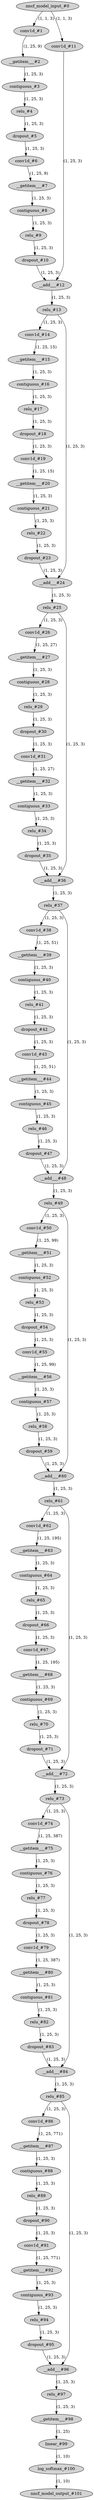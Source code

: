 strict digraph  {
"0 /nncf_model_input_0" [id=0, label="nncf_model_input_#0", style=filled, type=nncf_model_input];
"1 TCN/TemporalConvNet[tcn]/Sequential[network]/TemporalBlock[0]/Sequential[net]/NNCFConv1d[0]/conv1d_0" [id=1, label="conv1d_#1", style=filled, type=conv1d];
"2 TCN/TemporalConvNet[tcn]/Sequential[network]/TemporalBlock[0]/Sequential[net]/Chomp1d[1]/__getitem___0" [id=2, label="__getitem___#2", style=filled, type=__getitem__];
"3 TCN/TemporalConvNet[tcn]/Sequential[network]/TemporalBlock[0]/Sequential[net]/Chomp1d[1]/contiguous_0" [id=3, label="contiguous_#3", style=filled, type=contiguous];
"4 TCN/TemporalConvNet[tcn]/Sequential[network]/TemporalBlock[0]/Sequential[net]/ReLU[2]/relu_0" [id=4, label="relu_#4", style=filled, type=relu];
"5 TCN/TemporalConvNet[tcn]/Sequential[network]/TemporalBlock[0]/Sequential[net]/Dropout[3]/dropout_0" [id=5, label="dropout_#5", style=filled, type=dropout];
"6 TCN/TemporalConvNet[tcn]/Sequential[network]/TemporalBlock[0]/Sequential[net]/NNCFConv1d[4]/conv1d_0" [id=6, label="conv1d_#6", style=filled, type=conv1d];
"7 TCN/TemporalConvNet[tcn]/Sequential[network]/TemporalBlock[0]/Sequential[net]/Chomp1d[5]/__getitem___0" [id=7, label="__getitem___#7", style=filled, type=__getitem__];
"8 TCN/TemporalConvNet[tcn]/Sequential[network]/TemporalBlock[0]/Sequential[net]/Chomp1d[5]/contiguous_0" [id=8, label="contiguous_#8", style=filled, type=contiguous];
"9 TCN/TemporalConvNet[tcn]/Sequential[network]/TemporalBlock[0]/Sequential[net]/ReLU[6]/relu_0" [id=9, label="relu_#9", style=filled, type=relu];
"10 TCN/TemporalConvNet[tcn]/Sequential[network]/TemporalBlock[0]/Sequential[net]/Dropout[7]/dropout_0" [id=10, label="dropout_#10", style=filled, type=dropout];
"11 TCN/TemporalConvNet[tcn]/Sequential[network]/TemporalBlock[0]/NNCFConv1d[downsample]/conv1d_0" [id=11, label="conv1d_#11", style=filled, type=conv1d];
"12 TCN/TemporalConvNet[tcn]/Sequential[network]/TemporalBlock[0]/__add___0" [id=12, label="__add___#12", style=filled, type=__add__];
"13 TCN/TemporalConvNet[tcn]/Sequential[network]/TemporalBlock[0]/ReLU[relu]/relu_0" [id=13, label="relu_#13", style=filled, type=relu];
"14 TCN/TemporalConvNet[tcn]/Sequential[network]/TemporalBlock[1]/Sequential[net]/NNCFConv1d[0]/conv1d_0" [id=14, label="conv1d_#14", style=filled, type=conv1d];
"15 TCN/TemporalConvNet[tcn]/Sequential[network]/TemporalBlock[1]/Sequential[net]/Chomp1d[1]/__getitem___0" [id=15, label="__getitem___#15", style=filled, type=__getitem__];
"16 TCN/TemporalConvNet[tcn]/Sequential[network]/TemporalBlock[1]/Sequential[net]/Chomp1d[1]/contiguous_0" [id=16, label="contiguous_#16", style=filled, type=contiguous];
"17 TCN/TemporalConvNet[tcn]/Sequential[network]/TemporalBlock[1]/Sequential[net]/ReLU[2]/relu_0" [id=17, label="relu_#17", style=filled, type=relu];
"18 TCN/TemporalConvNet[tcn]/Sequential[network]/TemporalBlock[1]/Sequential[net]/Dropout[3]/dropout_0" [id=18, label="dropout_#18", style=filled, type=dropout];
"19 TCN/TemporalConvNet[tcn]/Sequential[network]/TemporalBlock[1]/Sequential[net]/NNCFConv1d[4]/conv1d_0" [id=19, label="conv1d_#19", style=filled, type=conv1d];
"20 TCN/TemporalConvNet[tcn]/Sequential[network]/TemporalBlock[1]/Sequential[net]/Chomp1d[5]/__getitem___0" [id=20, label="__getitem___#20", style=filled, type=__getitem__];
"21 TCN/TemporalConvNet[tcn]/Sequential[network]/TemporalBlock[1]/Sequential[net]/Chomp1d[5]/contiguous_0" [id=21, label="contiguous_#21", style=filled, type=contiguous];
"22 TCN/TemporalConvNet[tcn]/Sequential[network]/TemporalBlock[1]/Sequential[net]/ReLU[6]/relu_0" [id=22, label="relu_#22", style=filled, type=relu];
"23 TCN/TemporalConvNet[tcn]/Sequential[network]/TemporalBlock[1]/Sequential[net]/Dropout[7]/dropout_0" [id=23, label="dropout_#23", style=filled, type=dropout];
"24 TCN/TemporalConvNet[tcn]/Sequential[network]/TemporalBlock[1]/__add___0" [id=24, label="__add___#24", style=filled, type=__add__];
"25 TCN/TemporalConvNet[tcn]/Sequential[network]/TemporalBlock[1]/ReLU[relu]/relu_0" [id=25, label="relu_#25", style=filled, type=relu];
"26 TCN/TemporalConvNet[tcn]/Sequential[network]/TemporalBlock[2]/Sequential[net]/NNCFConv1d[0]/conv1d_0" [id=26, label="conv1d_#26", style=filled, type=conv1d];
"27 TCN/TemporalConvNet[tcn]/Sequential[network]/TemporalBlock[2]/Sequential[net]/Chomp1d[1]/__getitem___0" [id=27, label="__getitem___#27", style=filled, type=__getitem__];
"28 TCN/TemporalConvNet[tcn]/Sequential[network]/TemporalBlock[2]/Sequential[net]/Chomp1d[1]/contiguous_0" [id=28, label="contiguous_#28", style=filled, type=contiguous];
"29 TCN/TemporalConvNet[tcn]/Sequential[network]/TemporalBlock[2]/Sequential[net]/ReLU[2]/relu_0" [id=29, label="relu_#29", style=filled, type=relu];
"30 TCN/TemporalConvNet[tcn]/Sequential[network]/TemporalBlock[2]/Sequential[net]/Dropout[3]/dropout_0" [id=30, label="dropout_#30", style=filled, type=dropout];
"31 TCN/TemporalConvNet[tcn]/Sequential[network]/TemporalBlock[2]/Sequential[net]/NNCFConv1d[4]/conv1d_0" [id=31, label="conv1d_#31", style=filled, type=conv1d];
"32 TCN/TemporalConvNet[tcn]/Sequential[network]/TemporalBlock[2]/Sequential[net]/Chomp1d[5]/__getitem___0" [id=32, label="__getitem___#32", style=filled, type=__getitem__];
"33 TCN/TemporalConvNet[tcn]/Sequential[network]/TemporalBlock[2]/Sequential[net]/Chomp1d[5]/contiguous_0" [id=33, label="contiguous_#33", style=filled, type=contiguous];
"34 TCN/TemporalConvNet[tcn]/Sequential[network]/TemporalBlock[2]/Sequential[net]/ReLU[6]/relu_0" [id=34, label="relu_#34", style=filled, type=relu];
"35 TCN/TemporalConvNet[tcn]/Sequential[network]/TemporalBlock[2]/Sequential[net]/Dropout[7]/dropout_0" [id=35, label="dropout_#35", style=filled, type=dropout];
"36 TCN/TemporalConvNet[tcn]/Sequential[network]/TemporalBlock[2]/__add___0" [id=36, label="__add___#36", style=filled, type=__add__];
"37 TCN/TemporalConvNet[tcn]/Sequential[network]/TemporalBlock[2]/ReLU[relu]/relu_0" [id=37, label="relu_#37", style=filled, type=relu];
"38 TCN/TemporalConvNet[tcn]/Sequential[network]/TemporalBlock[3]/Sequential[net]/NNCFConv1d[0]/conv1d_0" [id=38, label="conv1d_#38", style=filled, type=conv1d];
"39 TCN/TemporalConvNet[tcn]/Sequential[network]/TemporalBlock[3]/Sequential[net]/Chomp1d[1]/__getitem___0" [id=39, label="__getitem___#39", style=filled, type=__getitem__];
"40 TCN/TemporalConvNet[tcn]/Sequential[network]/TemporalBlock[3]/Sequential[net]/Chomp1d[1]/contiguous_0" [id=40, label="contiguous_#40", style=filled, type=contiguous];
"41 TCN/TemporalConvNet[tcn]/Sequential[network]/TemporalBlock[3]/Sequential[net]/ReLU[2]/relu_0" [id=41, label="relu_#41", style=filled, type=relu];
"42 TCN/TemporalConvNet[tcn]/Sequential[network]/TemporalBlock[3]/Sequential[net]/Dropout[3]/dropout_0" [id=42, label="dropout_#42", style=filled, type=dropout];
"43 TCN/TemporalConvNet[tcn]/Sequential[network]/TemporalBlock[3]/Sequential[net]/NNCFConv1d[4]/conv1d_0" [id=43, label="conv1d_#43", style=filled, type=conv1d];
"44 TCN/TemporalConvNet[tcn]/Sequential[network]/TemporalBlock[3]/Sequential[net]/Chomp1d[5]/__getitem___0" [id=44, label="__getitem___#44", style=filled, type=__getitem__];
"45 TCN/TemporalConvNet[tcn]/Sequential[network]/TemporalBlock[3]/Sequential[net]/Chomp1d[5]/contiguous_0" [id=45, label="contiguous_#45", style=filled, type=contiguous];
"46 TCN/TemporalConvNet[tcn]/Sequential[network]/TemporalBlock[3]/Sequential[net]/ReLU[6]/relu_0" [id=46, label="relu_#46", style=filled, type=relu];
"47 TCN/TemporalConvNet[tcn]/Sequential[network]/TemporalBlock[3]/Sequential[net]/Dropout[7]/dropout_0" [id=47, label="dropout_#47", style=filled, type=dropout];
"48 TCN/TemporalConvNet[tcn]/Sequential[network]/TemporalBlock[3]/__add___0" [id=48, label="__add___#48", style=filled, type=__add__];
"49 TCN/TemporalConvNet[tcn]/Sequential[network]/TemporalBlock[3]/ReLU[relu]/relu_0" [id=49, label="relu_#49", style=filled, type=relu];
"50 TCN/TemporalConvNet[tcn]/Sequential[network]/TemporalBlock[4]/Sequential[net]/NNCFConv1d[0]/conv1d_0" [id=50, label="conv1d_#50", style=filled, type=conv1d];
"51 TCN/TemporalConvNet[tcn]/Sequential[network]/TemporalBlock[4]/Sequential[net]/Chomp1d[1]/__getitem___0" [id=51, label="__getitem___#51", style=filled, type=__getitem__];
"52 TCN/TemporalConvNet[tcn]/Sequential[network]/TemporalBlock[4]/Sequential[net]/Chomp1d[1]/contiguous_0" [id=52, label="contiguous_#52", style=filled, type=contiguous];
"53 TCN/TemporalConvNet[tcn]/Sequential[network]/TemporalBlock[4]/Sequential[net]/ReLU[2]/relu_0" [id=53, label="relu_#53", style=filled, type=relu];
"54 TCN/TemporalConvNet[tcn]/Sequential[network]/TemporalBlock[4]/Sequential[net]/Dropout[3]/dropout_0" [id=54, label="dropout_#54", style=filled, type=dropout];
"55 TCN/TemporalConvNet[tcn]/Sequential[network]/TemporalBlock[4]/Sequential[net]/NNCFConv1d[4]/conv1d_0" [id=55, label="conv1d_#55", style=filled, type=conv1d];
"56 TCN/TemporalConvNet[tcn]/Sequential[network]/TemporalBlock[4]/Sequential[net]/Chomp1d[5]/__getitem___0" [id=56, label="__getitem___#56", style=filled, type=__getitem__];
"57 TCN/TemporalConvNet[tcn]/Sequential[network]/TemporalBlock[4]/Sequential[net]/Chomp1d[5]/contiguous_0" [id=57, label="contiguous_#57", style=filled, type=contiguous];
"58 TCN/TemporalConvNet[tcn]/Sequential[network]/TemporalBlock[4]/Sequential[net]/ReLU[6]/relu_0" [id=58, label="relu_#58", style=filled, type=relu];
"59 TCN/TemporalConvNet[tcn]/Sequential[network]/TemporalBlock[4]/Sequential[net]/Dropout[7]/dropout_0" [id=59, label="dropout_#59", style=filled, type=dropout];
"60 TCN/TemporalConvNet[tcn]/Sequential[network]/TemporalBlock[4]/__add___0" [id=60, label="__add___#60", style=filled, type=__add__];
"61 TCN/TemporalConvNet[tcn]/Sequential[network]/TemporalBlock[4]/ReLU[relu]/relu_0" [id=61, label="relu_#61", style=filled, type=relu];
"62 TCN/TemporalConvNet[tcn]/Sequential[network]/TemporalBlock[5]/Sequential[net]/NNCFConv1d[0]/conv1d_0" [id=62, label="conv1d_#62", style=filled, type=conv1d];
"63 TCN/TemporalConvNet[tcn]/Sequential[network]/TemporalBlock[5]/Sequential[net]/Chomp1d[1]/__getitem___0" [id=63, label="__getitem___#63", style=filled, type=__getitem__];
"64 TCN/TemporalConvNet[tcn]/Sequential[network]/TemporalBlock[5]/Sequential[net]/Chomp1d[1]/contiguous_0" [id=64, label="contiguous_#64", style=filled, type=contiguous];
"65 TCN/TemporalConvNet[tcn]/Sequential[network]/TemporalBlock[5]/Sequential[net]/ReLU[2]/relu_0" [id=65, label="relu_#65", style=filled, type=relu];
"66 TCN/TemporalConvNet[tcn]/Sequential[network]/TemporalBlock[5]/Sequential[net]/Dropout[3]/dropout_0" [id=66, label="dropout_#66", style=filled, type=dropout];
"67 TCN/TemporalConvNet[tcn]/Sequential[network]/TemporalBlock[5]/Sequential[net]/NNCFConv1d[4]/conv1d_0" [id=67, label="conv1d_#67", style=filled, type=conv1d];
"68 TCN/TemporalConvNet[tcn]/Sequential[network]/TemporalBlock[5]/Sequential[net]/Chomp1d[5]/__getitem___0" [id=68, label="__getitem___#68", style=filled, type=__getitem__];
"69 TCN/TemporalConvNet[tcn]/Sequential[network]/TemporalBlock[5]/Sequential[net]/Chomp1d[5]/contiguous_0" [id=69, label="contiguous_#69", style=filled, type=contiguous];
"70 TCN/TemporalConvNet[tcn]/Sequential[network]/TemporalBlock[5]/Sequential[net]/ReLU[6]/relu_0" [id=70, label="relu_#70", style=filled, type=relu];
"71 TCN/TemporalConvNet[tcn]/Sequential[network]/TemporalBlock[5]/Sequential[net]/Dropout[7]/dropout_0" [id=71, label="dropout_#71", style=filled, type=dropout];
"72 TCN/TemporalConvNet[tcn]/Sequential[network]/TemporalBlock[5]/__add___0" [id=72, label="__add___#72", style=filled, type=__add__];
"73 TCN/TemporalConvNet[tcn]/Sequential[network]/TemporalBlock[5]/ReLU[relu]/relu_0" [id=73, label="relu_#73", style=filled, type=relu];
"74 TCN/TemporalConvNet[tcn]/Sequential[network]/TemporalBlock[6]/Sequential[net]/NNCFConv1d[0]/conv1d_0" [id=74, label="conv1d_#74", style=filled, type=conv1d];
"75 TCN/TemporalConvNet[tcn]/Sequential[network]/TemporalBlock[6]/Sequential[net]/Chomp1d[1]/__getitem___0" [id=75, label="__getitem___#75", style=filled, type=__getitem__];
"76 TCN/TemporalConvNet[tcn]/Sequential[network]/TemporalBlock[6]/Sequential[net]/Chomp1d[1]/contiguous_0" [id=76, label="contiguous_#76", style=filled, type=contiguous];
"77 TCN/TemporalConvNet[tcn]/Sequential[network]/TemporalBlock[6]/Sequential[net]/ReLU[2]/relu_0" [id=77, label="relu_#77", style=filled, type=relu];
"78 TCN/TemporalConvNet[tcn]/Sequential[network]/TemporalBlock[6]/Sequential[net]/Dropout[3]/dropout_0" [id=78, label="dropout_#78", style=filled, type=dropout];
"79 TCN/TemporalConvNet[tcn]/Sequential[network]/TemporalBlock[6]/Sequential[net]/NNCFConv1d[4]/conv1d_0" [id=79, label="conv1d_#79", style=filled, type=conv1d];
"80 TCN/TemporalConvNet[tcn]/Sequential[network]/TemporalBlock[6]/Sequential[net]/Chomp1d[5]/__getitem___0" [id=80, label="__getitem___#80", style=filled, type=__getitem__];
"81 TCN/TemporalConvNet[tcn]/Sequential[network]/TemporalBlock[6]/Sequential[net]/Chomp1d[5]/contiguous_0" [id=81, label="contiguous_#81", style=filled, type=contiguous];
"82 TCN/TemporalConvNet[tcn]/Sequential[network]/TemporalBlock[6]/Sequential[net]/ReLU[6]/relu_0" [id=82, label="relu_#82", style=filled, type=relu];
"83 TCN/TemporalConvNet[tcn]/Sequential[network]/TemporalBlock[6]/Sequential[net]/Dropout[7]/dropout_0" [id=83, label="dropout_#83", style=filled, type=dropout];
"84 TCN/TemporalConvNet[tcn]/Sequential[network]/TemporalBlock[6]/__add___0" [id=84, label="__add___#84", style=filled, type=__add__];
"85 TCN/TemporalConvNet[tcn]/Sequential[network]/TemporalBlock[6]/ReLU[relu]/relu_0" [id=85, label="relu_#85", style=filled, type=relu];
"86 TCN/TemporalConvNet[tcn]/Sequential[network]/TemporalBlock[7]/Sequential[net]/NNCFConv1d[0]/conv1d_0" [id=86, label="conv1d_#86", style=filled, type=conv1d];
"87 TCN/TemporalConvNet[tcn]/Sequential[network]/TemporalBlock[7]/Sequential[net]/Chomp1d[1]/__getitem___0" [id=87, label="__getitem___#87", style=filled, type=__getitem__];
"88 TCN/TemporalConvNet[tcn]/Sequential[network]/TemporalBlock[7]/Sequential[net]/Chomp1d[1]/contiguous_0" [id=88, label="contiguous_#88", style=filled, type=contiguous];
"89 TCN/TemporalConvNet[tcn]/Sequential[network]/TemporalBlock[7]/Sequential[net]/ReLU[2]/relu_0" [id=89, label="relu_#89", style=filled, type=relu];
"90 TCN/TemporalConvNet[tcn]/Sequential[network]/TemporalBlock[7]/Sequential[net]/Dropout[3]/dropout_0" [id=90, label="dropout_#90", style=filled, type=dropout];
"91 TCN/TemporalConvNet[tcn]/Sequential[network]/TemporalBlock[7]/Sequential[net]/NNCFConv1d[4]/conv1d_0" [id=91, label="conv1d_#91", style=filled, type=conv1d];
"92 TCN/TemporalConvNet[tcn]/Sequential[network]/TemporalBlock[7]/Sequential[net]/Chomp1d[5]/__getitem___0" [id=92, label="__getitem___#92", style=filled, type=__getitem__];
"93 TCN/TemporalConvNet[tcn]/Sequential[network]/TemporalBlock[7]/Sequential[net]/Chomp1d[5]/contiguous_0" [id=93, label="contiguous_#93", style=filled, type=contiguous];
"94 TCN/TemporalConvNet[tcn]/Sequential[network]/TemporalBlock[7]/Sequential[net]/ReLU[6]/relu_0" [id=94, label="relu_#94", style=filled, type=relu];
"95 TCN/TemporalConvNet[tcn]/Sequential[network]/TemporalBlock[7]/Sequential[net]/Dropout[7]/dropout_0" [id=95, label="dropout_#95", style=filled, type=dropout];
"96 TCN/TemporalConvNet[tcn]/Sequential[network]/TemporalBlock[7]/__add___0" [id=96, label="__add___#96", style=filled, type=__add__];
"97 TCN/TemporalConvNet[tcn]/Sequential[network]/TemporalBlock[7]/ReLU[relu]/relu_0" [id=97, label="relu_#97", style=filled, type=relu];
"98 TCN/__getitem___0" [id=98, label="__getitem___#98", style=filled, type=__getitem__];
"99 TCN/NNCFLinear[linear]/linear_0" [id=99, label="linear_#99", style=filled, type=linear];
"100 TCN/log_softmax_0" [id=100, label="log_softmax_#100", style=filled, type=log_softmax];
"101 /nncf_model_output_0" [id=101, label="nncf_model_output_#101", style=filled, type=nncf_model_output];
"0 /nncf_model_input_0" -> "1 TCN/TemporalConvNet[tcn]/Sequential[network]/TemporalBlock[0]/Sequential[net]/NNCFConv1d[0]/conv1d_0"  [label="(1, 1, 3)", style=solid];
"0 /nncf_model_input_0" -> "11 TCN/TemporalConvNet[tcn]/Sequential[network]/TemporalBlock[0]/NNCFConv1d[downsample]/conv1d_0"  [label="(1, 1, 3)", style=solid];
"1 TCN/TemporalConvNet[tcn]/Sequential[network]/TemporalBlock[0]/Sequential[net]/NNCFConv1d[0]/conv1d_0" -> "2 TCN/TemporalConvNet[tcn]/Sequential[network]/TemporalBlock[0]/Sequential[net]/Chomp1d[1]/__getitem___0"  [label="(1, 25, 9)", style=solid];
"2 TCN/TemporalConvNet[tcn]/Sequential[network]/TemporalBlock[0]/Sequential[net]/Chomp1d[1]/__getitem___0" -> "3 TCN/TemporalConvNet[tcn]/Sequential[network]/TemporalBlock[0]/Sequential[net]/Chomp1d[1]/contiguous_0"  [label="(1, 25, 3)", style=solid];
"3 TCN/TemporalConvNet[tcn]/Sequential[network]/TemporalBlock[0]/Sequential[net]/Chomp1d[1]/contiguous_0" -> "4 TCN/TemporalConvNet[tcn]/Sequential[network]/TemporalBlock[0]/Sequential[net]/ReLU[2]/relu_0"  [label="(1, 25, 3)", style=solid];
"4 TCN/TemporalConvNet[tcn]/Sequential[network]/TemporalBlock[0]/Sequential[net]/ReLU[2]/relu_0" -> "5 TCN/TemporalConvNet[tcn]/Sequential[network]/TemporalBlock[0]/Sequential[net]/Dropout[3]/dropout_0"  [label="(1, 25, 3)", style=solid];
"5 TCN/TemporalConvNet[tcn]/Sequential[network]/TemporalBlock[0]/Sequential[net]/Dropout[3]/dropout_0" -> "6 TCN/TemporalConvNet[tcn]/Sequential[network]/TemporalBlock[0]/Sequential[net]/NNCFConv1d[4]/conv1d_0"  [label="(1, 25, 3)", style=solid];
"6 TCN/TemporalConvNet[tcn]/Sequential[network]/TemporalBlock[0]/Sequential[net]/NNCFConv1d[4]/conv1d_0" -> "7 TCN/TemporalConvNet[tcn]/Sequential[network]/TemporalBlock[0]/Sequential[net]/Chomp1d[5]/__getitem___0"  [label="(1, 25, 9)", style=solid];
"7 TCN/TemporalConvNet[tcn]/Sequential[network]/TemporalBlock[0]/Sequential[net]/Chomp1d[5]/__getitem___0" -> "8 TCN/TemporalConvNet[tcn]/Sequential[network]/TemporalBlock[0]/Sequential[net]/Chomp1d[5]/contiguous_0"  [label="(1, 25, 3)", style=solid];
"8 TCN/TemporalConvNet[tcn]/Sequential[network]/TemporalBlock[0]/Sequential[net]/Chomp1d[5]/contiguous_0" -> "9 TCN/TemporalConvNet[tcn]/Sequential[network]/TemporalBlock[0]/Sequential[net]/ReLU[6]/relu_0"  [label="(1, 25, 3)", style=solid];
"9 TCN/TemporalConvNet[tcn]/Sequential[network]/TemporalBlock[0]/Sequential[net]/ReLU[6]/relu_0" -> "10 TCN/TemporalConvNet[tcn]/Sequential[network]/TemporalBlock[0]/Sequential[net]/Dropout[7]/dropout_0"  [label="(1, 25, 3)", style=solid];
"10 TCN/TemporalConvNet[tcn]/Sequential[network]/TemporalBlock[0]/Sequential[net]/Dropout[7]/dropout_0" -> "12 TCN/TemporalConvNet[tcn]/Sequential[network]/TemporalBlock[0]/__add___0"  [label="(1, 25, 3)", style=solid];
"11 TCN/TemporalConvNet[tcn]/Sequential[network]/TemporalBlock[0]/NNCFConv1d[downsample]/conv1d_0" -> "12 TCN/TemporalConvNet[tcn]/Sequential[network]/TemporalBlock[0]/__add___0"  [label="(1, 25, 3)", style=solid];
"12 TCN/TemporalConvNet[tcn]/Sequential[network]/TemporalBlock[0]/__add___0" -> "13 TCN/TemporalConvNet[tcn]/Sequential[network]/TemporalBlock[0]/ReLU[relu]/relu_0"  [label="(1, 25, 3)", style=solid];
"13 TCN/TemporalConvNet[tcn]/Sequential[network]/TemporalBlock[0]/ReLU[relu]/relu_0" -> "14 TCN/TemporalConvNet[tcn]/Sequential[network]/TemporalBlock[1]/Sequential[net]/NNCFConv1d[0]/conv1d_0"  [label="(1, 25, 3)", style=solid];
"13 TCN/TemporalConvNet[tcn]/Sequential[network]/TemporalBlock[0]/ReLU[relu]/relu_0" -> "24 TCN/TemporalConvNet[tcn]/Sequential[network]/TemporalBlock[1]/__add___0"  [label="(1, 25, 3)", style=solid];
"14 TCN/TemporalConvNet[tcn]/Sequential[network]/TemporalBlock[1]/Sequential[net]/NNCFConv1d[0]/conv1d_0" -> "15 TCN/TemporalConvNet[tcn]/Sequential[network]/TemporalBlock[1]/Sequential[net]/Chomp1d[1]/__getitem___0"  [label="(1, 25, 15)", style=solid];
"15 TCN/TemporalConvNet[tcn]/Sequential[network]/TemporalBlock[1]/Sequential[net]/Chomp1d[1]/__getitem___0" -> "16 TCN/TemporalConvNet[tcn]/Sequential[network]/TemporalBlock[1]/Sequential[net]/Chomp1d[1]/contiguous_0"  [label="(1, 25, 3)", style=solid];
"16 TCN/TemporalConvNet[tcn]/Sequential[network]/TemporalBlock[1]/Sequential[net]/Chomp1d[1]/contiguous_0" -> "17 TCN/TemporalConvNet[tcn]/Sequential[network]/TemporalBlock[1]/Sequential[net]/ReLU[2]/relu_0"  [label="(1, 25, 3)", style=solid];
"17 TCN/TemporalConvNet[tcn]/Sequential[network]/TemporalBlock[1]/Sequential[net]/ReLU[2]/relu_0" -> "18 TCN/TemporalConvNet[tcn]/Sequential[network]/TemporalBlock[1]/Sequential[net]/Dropout[3]/dropout_0"  [label="(1, 25, 3)", style=solid];
"18 TCN/TemporalConvNet[tcn]/Sequential[network]/TemporalBlock[1]/Sequential[net]/Dropout[3]/dropout_0" -> "19 TCN/TemporalConvNet[tcn]/Sequential[network]/TemporalBlock[1]/Sequential[net]/NNCFConv1d[4]/conv1d_0"  [label="(1, 25, 3)", style=solid];
"19 TCN/TemporalConvNet[tcn]/Sequential[network]/TemporalBlock[1]/Sequential[net]/NNCFConv1d[4]/conv1d_0" -> "20 TCN/TemporalConvNet[tcn]/Sequential[network]/TemporalBlock[1]/Sequential[net]/Chomp1d[5]/__getitem___0"  [label="(1, 25, 15)", style=solid];
"20 TCN/TemporalConvNet[tcn]/Sequential[network]/TemporalBlock[1]/Sequential[net]/Chomp1d[5]/__getitem___0" -> "21 TCN/TemporalConvNet[tcn]/Sequential[network]/TemporalBlock[1]/Sequential[net]/Chomp1d[5]/contiguous_0"  [label="(1, 25, 3)", style=solid];
"21 TCN/TemporalConvNet[tcn]/Sequential[network]/TemporalBlock[1]/Sequential[net]/Chomp1d[5]/contiguous_0" -> "22 TCN/TemporalConvNet[tcn]/Sequential[network]/TemporalBlock[1]/Sequential[net]/ReLU[6]/relu_0"  [label="(1, 25, 3)", style=solid];
"22 TCN/TemporalConvNet[tcn]/Sequential[network]/TemporalBlock[1]/Sequential[net]/ReLU[6]/relu_0" -> "23 TCN/TemporalConvNet[tcn]/Sequential[network]/TemporalBlock[1]/Sequential[net]/Dropout[7]/dropout_0"  [label="(1, 25, 3)", style=solid];
"23 TCN/TemporalConvNet[tcn]/Sequential[network]/TemporalBlock[1]/Sequential[net]/Dropout[7]/dropout_0" -> "24 TCN/TemporalConvNet[tcn]/Sequential[network]/TemporalBlock[1]/__add___0"  [label="(1, 25, 3)", style=solid];
"24 TCN/TemporalConvNet[tcn]/Sequential[network]/TemporalBlock[1]/__add___0" -> "25 TCN/TemporalConvNet[tcn]/Sequential[network]/TemporalBlock[1]/ReLU[relu]/relu_0"  [label="(1, 25, 3)", style=solid];
"25 TCN/TemporalConvNet[tcn]/Sequential[network]/TemporalBlock[1]/ReLU[relu]/relu_0" -> "26 TCN/TemporalConvNet[tcn]/Sequential[network]/TemporalBlock[2]/Sequential[net]/NNCFConv1d[0]/conv1d_0"  [label="(1, 25, 3)", style=solid];
"25 TCN/TemporalConvNet[tcn]/Sequential[network]/TemporalBlock[1]/ReLU[relu]/relu_0" -> "36 TCN/TemporalConvNet[tcn]/Sequential[network]/TemporalBlock[2]/__add___0"  [label="(1, 25, 3)", style=solid];
"26 TCN/TemporalConvNet[tcn]/Sequential[network]/TemporalBlock[2]/Sequential[net]/NNCFConv1d[0]/conv1d_0" -> "27 TCN/TemporalConvNet[tcn]/Sequential[network]/TemporalBlock[2]/Sequential[net]/Chomp1d[1]/__getitem___0"  [label="(1, 25, 27)", style=solid];
"27 TCN/TemporalConvNet[tcn]/Sequential[network]/TemporalBlock[2]/Sequential[net]/Chomp1d[1]/__getitem___0" -> "28 TCN/TemporalConvNet[tcn]/Sequential[network]/TemporalBlock[2]/Sequential[net]/Chomp1d[1]/contiguous_0"  [label="(1, 25, 3)", style=solid];
"28 TCN/TemporalConvNet[tcn]/Sequential[network]/TemporalBlock[2]/Sequential[net]/Chomp1d[1]/contiguous_0" -> "29 TCN/TemporalConvNet[tcn]/Sequential[network]/TemporalBlock[2]/Sequential[net]/ReLU[2]/relu_0"  [label="(1, 25, 3)", style=solid];
"29 TCN/TemporalConvNet[tcn]/Sequential[network]/TemporalBlock[2]/Sequential[net]/ReLU[2]/relu_0" -> "30 TCN/TemporalConvNet[tcn]/Sequential[network]/TemporalBlock[2]/Sequential[net]/Dropout[3]/dropout_0"  [label="(1, 25, 3)", style=solid];
"30 TCN/TemporalConvNet[tcn]/Sequential[network]/TemporalBlock[2]/Sequential[net]/Dropout[3]/dropout_0" -> "31 TCN/TemporalConvNet[tcn]/Sequential[network]/TemporalBlock[2]/Sequential[net]/NNCFConv1d[4]/conv1d_0"  [label="(1, 25, 3)", style=solid];
"31 TCN/TemporalConvNet[tcn]/Sequential[network]/TemporalBlock[2]/Sequential[net]/NNCFConv1d[4]/conv1d_0" -> "32 TCN/TemporalConvNet[tcn]/Sequential[network]/TemporalBlock[2]/Sequential[net]/Chomp1d[5]/__getitem___0"  [label="(1, 25, 27)", style=solid];
"32 TCN/TemporalConvNet[tcn]/Sequential[network]/TemporalBlock[2]/Sequential[net]/Chomp1d[5]/__getitem___0" -> "33 TCN/TemporalConvNet[tcn]/Sequential[network]/TemporalBlock[2]/Sequential[net]/Chomp1d[5]/contiguous_0"  [label="(1, 25, 3)", style=solid];
"33 TCN/TemporalConvNet[tcn]/Sequential[network]/TemporalBlock[2]/Sequential[net]/Chomp1d[5]/contiguous_0" -> "34 TCN/TemporalConvNet[tcn]/Sequential[network]/TemporalBlock[2]/Sequential[net]/ReLU[6]/relu_0"  [label="(1, 25, 3)", style=solid];
"34 TCN/TemporalConvNet[tcn]/Sequential[network]/TemporalBlock[2]/Sequential[net]/ReLU[6]/relu_0" -> "35 TCN/TemporalConvNet[tcn]/Sequential[network]/TemporalBlock[2]/Sequential[net]/Dropout[7]/dropout_0"  [label="(1, 25, 3)", style=solid];
"35 TCN/TemporalConvNet[tcn]/Sequential[network]/TemporalBlock[2]/Sequential[net]/Dropout[7]/dropout_0" -> "36 TCN/TemporalConvNet[tcn]/Sequential[network]/TemporalBlock[2]/__add___0"  [label="(1, 25, 3)", style=solid];
"36 TCN/TemporalConvNet[tcn]/Sequential[network]/TemporalBlock[2]/__add___0" -> "37 TCN/TemporalConvNet[tcn]/Sequential[network]/TemporalBlock[2]/ReLU[relu]/relu_0"  [label="(1, 25, 3)", style=solid];
"37 TCN/TemporalConvNet[tcn]/Sequential[network]/TemporalBlock[2]/ReLU[relu]/relu_0" -> "38 TCN/TemporalConvNet[tcn]/Sequential[network]/TemporalBlock[3]/Sequential[net]/NNCFConv1d[0]/conv1d_0"  [label="(1, 25, 3)", style=solid];
"37 TCN/TemporalConvNet[tcn]/Sequential[network]/TemporalBlock[2]/ReLU[relu]/relu_0" -> "48 TCN/TemporalConvNet[tcn]/Sequential[network]/TemporalBlock[3]/__add___0"  [label="(1, 25, 3)", style=solid];
"38 TCN/TemporalConvNet[tcn]/Sequential[network]/TemporalBlock[3]/Sequential[net]/NNCFConv1d[0]/conv1d_0" -> "39 TCN/TemporalConvNet[tcn]/Sequential[network]/TemporalBlock[3]/Sequential[net]/Chomp1d[1]/__getitem___0"  [label="(1, 25, 51)", style=solid];
"39 TCN/TemporalConvNet[tcn]/Sequential[network]/TemporalBlock[3]/Sequential[net]/Chomp1d[1]/__getitem___0" -> "40 TCN/TemporalConvNet[tcn]/Sequential[network]/TemporalBlock[3]/Sequential[net]/Chomp1d[1]/contiguous_0"  [label="(1, 25, 3)", style=solid];
"40 TCN/TemporalConvNet[tcn]/Sequential[network]/TemporalBlock[3]/Sequential[net]/Chomp1d[1]/contiguous_0" -> "41 TCN/TemporalConvNet[tcn]/Sequential[network]/TemporalBlock[3]/Sequential[net]/ReLU[2]/relu_0"  [label="(1, 25, 3)", style=solid];
"41 TCN/TemporalConvNet[tcn]/Sequential[network]/TemporalBlock[3]/Sequential[net]/ReLU[2]/relu_0" -> "42 TCN/TemporalConvNet[tcn]/Sequential[network]/TemporalBlock[3]/Sequential[net]/Dropout[3]/dropout_0"  [label="(1, 25, 3)", style=solid];
"42 TCN/TemporalConvNet[tcn]/Sequential[network]/TemporalBlock[3]/Sequential[net]/Dropout[3]/dropout_0" -> "43 TCN/TemporalConvNet[tcn]/Sequential[network]/TemporalBlock[3]/Sequential[net]/NNCFConv1d[4]/conv1d_0"  [label="(1, 25, 3)", style=solid];
"43 TCN/TemporalConvNet[tcn]/Sequential[network]/TemporalBlock[3]/Sequential[net]/NNCFConv1d[4]/conv1d_0" -> "44 TCN/TemporalConvNet[tcn]/Sequential[network]/TemporalBlock[3]/Sequential[net]/Chomp1d[5]/__getitem___0"  [label="(1, 25, 51)", style=solid];
"44 TCN/TemporalConvNet[tcn]/Sequential[network]/TemporalBlock[3]/Sequential[net]/Chomp1d[5]/__getitem___0" -> "45 TCN/TemporalConvNet[tcn]/Sequential[network]/TemporalBlock[3]/Sequential[net]/Chomp1d[5]/contiguous_0"  [label="(1, 25, 3)", style=solid];
"45 TCN/TemporalConvNet[tcn]/Sequential[network]/TemporalBlock[3]/Sequential[net]/Chomp1d[5]/contiguous_0" -> "46 TCN/TemporalConvNet[tcn]/Sequential[network]/TemporalBlock[3]/Sequential[net]/ReLU[6]/relu_0"  [label="(1, 25, 3)", style=solid];
"46 TCN/TemporalConvNet[tcn]/Sequential[network]/TemporalBlock[3]/Sequential[net]/ReLU[6]/relu_0" -> "47 TCN/TemporalConvNet[tcn]/Sequential[network]/TemporalBlock[3]/Sequential[net]/Dropout[7]/dropout_0"  [label="(1, 25, 3)", style=solid];
"47 TCN/TemporalConvNet[tcn]/Sequential[network]/TemporalBlock[3]/Sequential[net]/Dropout[7]/dropout_0" -> "48 TCN/TemporalConvNet[tcn]/Sequential[network]/TemporalBlock[3]/__add___0"  [label="(1, 25, 3)", style=solid];
"48 TCN/TemporalConvNet[tcn]/Sequential[network]/TemporalBlock[3]/__add___0" -> "49 TCN/TemporalConvNet[tcn]/Sequential[network]/TemporalBlock[3]/ReLU[relu]/relu_0"  [label="(1, 25, 3)", style=solid];
"49 TCN/TemporalConvNet[tcn]/Sequential[network]/TemporalBlock[3]/ReLU[relu]/relu_0" -> "50 TCN/TemporalConvNet[tcn]/Sequential[network]/TemporalBlock[4]/Sequential[net]/NNCFConv1d[0]/conv1d_0"  [label="(1, 25, 3)", style=solid];
"49 TCN/TemporalConvNet[tcn]/Sequential[network]/TemporalBlock[3]/ReLU[relu]/relu_0" -> "60 TCN/TemporalConvNet[tcn]/Sequential[network]/TemporalBlock[4]/__add___0"  [label="(1, 25, 3)", style=solid];
"50 TCN/TemporalConvNet[tcn]/Sequential[network]/TemporalBlock[4]/Sequential[net]/NNCFConv1d[0]/conv1d_0" -> "51 TCN/TemporalConvNet[tcn]/Sequential[network]/TemporalBlock[4]/Sequential[net]/Chomp1d[1]/__getitem___0"  [label="(1, 25, 99)", style=solid];
"51 TCN/TemporalConvNet[tcn]/Sequential[network]/TemporalBlock[4]/Sequential[net]/Chomp1d[1]/__getitem___0" -> "52 TCN/TemporalConvNet[tcn]/Sequential[network]/TemporalBlock[4]/Sequential[net]/Chomp1d[1]/contiguous_0"  [label="(1, 25, 3)", style=solid];
"52 TCN/TemporalConvNet[tcn]/Sequential[network]/TemporalBlock[4]/Sequential[net]/Chomp1d[1]/contiguous_0" -> "53 TCN/TemporalConvNet[tcn]/Sequential[network]/TemporalBlock[4]/Sequential[net]/ReLU[2]/relu_0"  [label="(1, 25, 3)", style=solid];
"53 TCN/TemporalConvNet[tcn]/Sequential[network]/TemporalBlock[4]/Sequential[net]/ReLU[2]/relu_0" -> "54 TCN/TemporalConvNet[tcn]/Sequential[network]/TemporalBlock[4]/Sequential[net]/Dropout[3]/dropout_0"  [label="(1, 25, 3)", style=solid];
"54 TCN/TemporalConvNet[tcn]/Sequential[network]/TemporalBlock[4]/Sequential[net]/Dropout[3]/dropout_0" -> "55 TCN/TemporalConvNet[tcn]/Sequential[network]/TemporalBlock[4]/Sequential[net]/NNCFConv1d[4]/conv1d_0"  [label="(1, 25, 3)", style=solid];
"55 TCN/TemporalConvNet[tcn]/Sequential[network]/TemporalBlock[4]/Sequential[net]/NNCFConv1d[4]/conv1d_0" -> "56 TCN/TemporalConvNet[tcn]/Sequential[network]/TemporalBlock[4]/Sequential[net]/Chomp1d[5]/__getitem___0"  [label="(1, 25, 99)", style=solid];
"56 TCN/TemporalConvNet[tcn]/Sequential[network]/TemporalBlock[4]/Sequential[net]/Chomp1d[5]/__getitem___0" -> "57 TCN/TemporalConvNet[tcn]/Sequential[network]/TemporalBlock[4]/Sequential[net]/Chomp1d[5]/contiguous_0"  [label="(1, 25, 3)", style=solid];
"57 TCN/TemporalConvNet[tcn]/Sequential[network]/TemporalBlock[4]/Sequential[net]/Chomp1d[5]/contiguous_0" -> "58 TCN/TemporalConvNet[tcn]/Sequential[network]/TemporalBlock[4]/Sequential[net]/ReLU[6]/relu_0"  [label="(1, 25, 3)", style=solid];
"58 TCN/TemporalConvNet[tcn]/Sequential[network]/TemporalBlock[4]/Sequential[net]/ReLU[6]/relu_0" -> "59 TCN/TemporalConvNet[tcn]/Sequential[network]/TemporalBlock[4]/Sequential[net]/Dropout[7]/dropout_0"  [label="(1, 25, 3)", style=solid];
"59 TCN/TemporalConvNet[tcn]/Sequential[network]/TemporalBlock[4]/Sequential[net]/Dropout[7]/dropout_0" -> "60 TCN/TemporalConvNet[tcn]/Sequential[network]/TemporalBlock[4]/__add___0"  [label="(1, 25, 3)", style=solid];
"60 TCN/TemporalConvNet[tcn]/Sequential[network]/TemporalBlock[4]/__add___0" -> "61 TCN/TemporalConvNet[tcn]/Sequential[network]/TemporalBlock[4]/ReLU[relu]/relu_0"  [label="(1, 25, 3)", style=solid];
"61 TCN/TemporalConvNet[tcn]/Sequential[network]/TemporalBlock[4]/ReLU[relu]/relu_0" -> "62 TCN/TemporalConvNet[tcn]/Sequential[network]/TemporalBlock[5]/Sequential[net]/NNCFConv1d[0]/conv1d_0"  [label="(1, 25, 3)", style=solid];
"61 TCN/TemporalConvNet[tcn]/Sequential[network]/TemporalBlock[4]/ReLU[relu]/relu_0" -> "72 TCN/TemporalConvNet[tcn]/Sequential[network]/TemporalBlock[5]/__add___0"  [label="(1, 25, 3)", style=solid];
"62 TCN/TemporalConvNet[tcn]/Sequential[network]/TemporalBlock[5]/Sequential[net]/NNCFConv1d[0]/conv1d_0" -> "63 TCN/TemporalConvNet[tcn]/Sequential[network]/TemporalBlock[5]/Sequential[net]/Chomp1d[1]/__getitem___0"  [label="(1, 25, 195)", style=solid];
"63 TCN/TemporalConvNet[tcn]/Sequential[network]/TemporalBlock[5]/Sequential[net]/Chomp1d[1]/__getitem___0" -> "64 TCN/TemporalConvNet[tcn]/Sequential[network]/TemporalBlock[5]/Sequential[net]/Chomp1d[1]/contiguous_0"  [label="(1, 25, 3)", style=solid];
"64 TCN/TemporalConvNet[tcn]/Sequential[network]/TemporalBlock[5]/Sequential[net]/Chomp1d[1]/contiguous_0" -> "65 TCN/TemporalConvNet[tcn]/Sequential[network]/TemporalBlock[5]/Sequential[net]/ReLU[2]/relu_0"  [label="(1, 25, 3)", style=solid];
"65 TCN/TemporalConvNet[tcn]/Sequential[network]/TemporalBlock[5]/Sequential[net]/ReLU[2]/relu_0" -> "66 TCN/TemporalConvNet[tcn]/Sequential[network]/TemporalBlock[5]/Sequential[net]/Dropout[3]/dropout_0"  [label="(1, 25, 3)", style=solid];
"66 TCN/TemporalConvNet[tcn]/Sequential[network]/TemporalBlock[5]/Sequential[net]/Dropout[3]/dropout_0" -> "67 TCN/TemporalConvNet[tcn]/Sequential[network]/TemporalBlock[5]/Sequential[net]/NNCFConv1d[4]/conv1d_0"  [label="(1, 25, 3)", style=solid];
"67 TCN/TemporalConvNet[tcn]/Sequential[network]/TemporalBlock[5]/Sequential[net]/NNCFConv1d[4]/conv1d_0" -> "68 TCN/TemporalConvNet[tcn]/Sequential[network]/TemporalBlock[5]/Sequential[net]/Chomp1d[5]/__getitem___0"  [label="(1, 25, 195)", style=solid];
"68 TCN/TemporalConvNet[tcn]/Sequential[network]/TemporalBlock[5]/Sequential[net]/Chomp1d[5]/__getitem___0" -> "69 TCN/TemporalConvNet[tcn]/Sequential[network]/TemporalBlock[5]/Sequential[net]/Chomp1d[5]/contiguous_0"  [label="(1, 25, 3)", style=solid];
"69 TCN/TemporalConvNet[tcn]/Sequential[network]/TemporalBlock[5]/Sequential[net]/Chomp1d[5]/contiguous_0" -> "70 TCN/TemporalConvNet[tcn]/Sequential[network]/TemporalBlock[5]/Sequential[net]/ReLU[6]/relu_0"  [label="(1, 25, 3)", style=solid];
"70 TCN/TemporalConvNet[tcn]/Sequential[network]/TemporalBlock[5]/Sequential[net]/ReLU[6]/relu_0" -> "71 TCN/TemporalConvNet[tcn]/Sequential[network]/TemporalBlock[5]/Sequential[net]/Dropout[7]/dropout_0"  [label="(1, 25, 3)", style=solid];
"71 TCN/TemporalConvNet[tcn]/Sequential[network]/TemporalBlock[5]/Sequential[net]/Dropout[7]/dropout_0" -> "72 TCN/TemporalConvNet[tcn]/Sequential[network]/TemporalBlock[5]/__add___0"  [label="(1, 25, 3)", style=solid];
"72 TCN/TemporalConvNet[tcn]/Sequential[network]/TemporalBlock[5]/__add___0" -> "73 TCN/TemporalConvNet[tcn]/Sequential[network]/TemporalBlock[5]/ReLU[relu]/relu_0"  [label="(1, 25, 3)", style=solid];
"73 TCN/TemporalConvNet[tcn]/Sequential[network]/TemporalBlock[5]/ReLU[relu]/relu_0" -> "74 TCN/TemporalConvNet[tcn]/Sequential[network]/TemporalBlock[6]/Sequential[net]/NNCFConv1d[0]/conv1d_0"  [label="(1, 25, 3)", style=solid];
"73 TCN/TemporalConvNet[tcn]/Sequential[network]/TemporalBlock[5]/ReLU[relu]/relu_0" -> "84 TCN/TemporalConvNet[tcn]/Sequential[network]/TemporalBlock[6]/__add___0"  [label="(1, 25, 3)", style=solid];
"74 TCN/TemporalConvNet[tcn]/Sequential[network]/TemporalBlock[6]/Sequential[net]/NNCFConv1d[0]/conv1d_0" -> "75 TCN/TemporalConvNet[tcn]/Sequential[network]/TemporalBlock[6]/Sequential[net]/Chomp1d[1]/__getitem___0"  [label="(1, 25, 387)", style=solid];
"75 TCN/TemporalConvNet[tcn]/Sequential[network]/TemporalBlock[6]/Sequential[net]/Chomp1d[1]/__getitem___0" -> "76 TCN/TemporalConvNet[tcn]/Sequential[network]/TemporalBlock[6]/Sequential[net]/Chomp1d[1]/contiguous_0"  [label="(1, 25, 3)", style=solid];
"76 TCN/TemporalConvNet[tcn]/Sequential[network]/TemporalBlock[6]/Sequential[net]/Chomp1d[1]/contiguous_0" -> "77 TCN/TemporalConvNet[tcn]/Sequential[network]/TemporalBlock[6]/Sequential[net]/ReLU[2]/relu_0"  [label="(1, 25, 3)", style=solid];
"77 TCN/TemporalConvNet[tcn]/Sequential[network]/TemporalBlock[6]/Sequential[net]/ReLU[2]/relu_0" -> "78 TCN/TemporalConvNet[tcn]/Sequential[network]/TemporalBlock[6]/Sequential[net]/Dropout[3]/dropout_0"  [label="(1, 25, 3)", style=solid];
"78 TCN/TemporalConvNet[tcn]/Sequential[network]/TemporalBlock[6]/Sequential[net]/Dropout[3]/dropout_0" -> "79 TCN/TemporalConvNet[tcn]/Sequential[network]/TemporalBlock[6]/Sequential[net]/NNCFConv1d[4]/conv1d_0"  [label="(1, 25, 3)", style=solid];
"79 TCN/TemporalConvNet[tcn]/Sequential[network]/TemporalBlock[6]/Sequential[net]/NNCFConv1d[4]/conv1d_0" -> "80 TCN/TemporalConvNet[tcn]/Sequential[network]/TemporalBlock[6]/Sequential[net]/Chomp1d[5]/__getitem___0"  [label="(1, 25, 387)", style=solid];
"80 TCN/TemporalConvNet[tcn]/Sequential[network]/TemporalBlock[6]/Sequential[net]/Chomp1d[5]/__getitem___0" -> "81 TCN/TemporalConvNet[tcn]/Sequential[network]/TemporalBlock[6]/Sequential[net]/Chomp1d[5]/contiguous_0"  [label="(1, 25, 3)", style=solid];
"81 TCN/TemporalConvNet[tcn]/Sequential[network]/TemporalBlock[6]/Sequential[net]/Chomp1d[5]/contiguous_0" -> "82 TCN/TemporalConvNet[tcn]/Sequential[network]/TemporalBlock[6]/Sequential[net]/ReLU[6]/relu_0"  [label="(1, 25, 3)", style=solid];
"82 TCN/TemporalConvNet[tcn]/Sequential[network]/TemporalBlock[6]/Sequential[net]/ReLU[6]/relu_0" -> "83 TCN/TemporalConvNet[tcn]/Sequential[network]/TemporalBlock[6]/Sequential[net]/Dropout[7]/dropout_0"  [label="(1, 25, 3)", style=solid];
"83 TCN/TemporalConvNet[tcn]/Sequential[network]/TemporalBlock[6]/Sequential[net]/Dropout[7]/dropout_0" -> "84 TCN/TemporalConvNet[tcn]/Sequential[network]/TemporalBlock[6]/__add___0"  [label="(1, 25, 3)", style=solid];
"84 TCN/TemporalConvNet[tcn]/Sequential[network]/TemporalBlock[6]/__add___0" -> "85 TCN/TemporalConvNet[tcn]/Sequential[network]/TemporalBlock[6]/ReLU[relu]/relu_0"  [label="(1, 25, 3)", style=solid];
"85 TCN/TemporalConvNet[tcn]/Sequential[network]/TemporalBlock[6]/ReLU[relu]/relu_0" -> "86 TCN/TemporalConvNet[tcn]/Sequential[network]/TemporalBlock[7]/Sequential[net]/NNCFConv1d[0]/conv1d_0"  [label="(1, 25, 3)", style=solid];
"85 TCN/TemporalConvNet[tcn]/Sequential[network]/TemporalBlock[6]/ReLU[relu]/relu_0" -> "96 TCN/TemporalConvNet[tcn]/Sequential[network]/TemporalBlock[7]/__add___0"  [label="(1, 25, 3)", style=solid];
"86 TCN/TemporalConvNet[tcn]/Sequential[network]/TemporalBlock[7]/Sequential[net]/NNCFConv1d[0]/conv1d_0" -> "87 TCN/TemporalConvNet[tcn]/Sequential[network]/TemporalBlock[7]/Sequential[net]/Chomp1d[1]/__getitem___0"  [label="(1, 25, 771)", style=solid];
"87 TCN/TemporalConvNet[tcn]/Sequential[network]/TemporalBlock[7]/Sequential[net]/Chomp1d[1]/__getitem___0" -> "88 TCN/TemporalConvNet[tcn]/Sequential[network]/TemporalBlock[7]/Sequential[net]/Chomp1d[1]/contiguous_0"  [label="(1, 25, 3)", style=solid];
"88 TCN/TemporalConvNet[tcn]/Sequential[network]/TemporalBlock[7]/Sequential[net]/Chomp1d[1]/contiguous_0" -> "89 TCN/TemporalConvNet[tcn]/Sequential[network]/TemporalBlock[7]/Sequential[net]/ReLU[2]/relu_0"  [label="(1, 25, 3)", style=solid];
"89 TCN/TemporalConvNet[tcn]/Sequential[network]/TemporalBlock[7]/Sequential[net]/ReLU[2]/relu_0" -> "90 TCN/TemporalConvNet[tcn]/Sequential[network]/TemporalBlock[7]/Sequential[net]/Dropout[3]/dropout_0"  [label="(1, 25, 3)", style=solid];
"90 TCN/TemporalConvNet[tcn]/Sequential[network]/TemporalBlock[7]/Sequential[net]/Dropout[3]/dropout_0" -> "91 TCN/TemporalConvNet[tcn]/Sequential[network]/TemporalBlock[7]/Sequential[net]/NNCFConv1d[4]/conv1d_0"  [label="(1, 25, 3)", style=solid];
"91 TCN/TemporalConvNet[tcn]/Sequential[network]/TemporalBlock[7]/Sequential[net]/NNCFConv1d[4]/conv1d_0" -> "92 TCN/TemporalConvNet[tcn]/Sequential[network]/TemporalBlock[7]/Sequential[net]/Chomp1d[5]/__getitem___0"  [label="(1, 25, 771)", style=solid];
"92 TCN/TemporalConvNet[tcn]/Sequential[network]/TemporalBlock[7]/Sequential[net]/Chomp1d[5]/__getitem___0" -> "93 TCN/TemporalConvNet[tcn]/Sequential[network]/TemporalBlock[7]/Sequential[net]/Chomp1d[5]/contiguous_0"  [label="(1, 25, 3)", style=solid];
"93 TCN/TemporalConvNet[tcn]/Sequential[network]/TemporalBlock[7]/Sequential[net]/Chomp1d[5]/contiguous_0" -> "94 TCN/TemporalConvNet[tcn]/Sequential[network]/TemporalBlock[7]/Sequential[net]/ReLU[6]/relu_0"  [label="(1, 25, 3)", style=solid];
"94 TCN/TemporalConvNet[tcn]/Sequential[network]/TemporalBlock[7]/Sequential[net]/ReLU[6]/relu_0" -> "95 TCN/TemporalConvNet[tcn]/Sequential[network]/TemporalBlock[7]/Sequential[net]/Dropout[7]/dropout_0"  [label="(1, 25, 3)", style=solid];
"95 TCN/TemporalConvNet[tcn]/Sequential[network]/TemporalBlock[7]/Sequential[net]/Dropout[7]/dropout_0" -> "96 TCN/TemporalConvNet[tcn]/Sequential[network]/TemporalBlock[7]/__add___0"  [label="(1, 25, 3)", style=solid];
"96 TCN/TemporalConvNet[tcn]/Sequential[network]/TemporalBlock[7]/__add___0" -> "97 TCN/TemporalConvNet[tcn]/Sequential[network]/TemporalBlock[7]/ReLU[relu]/relu_0"  [label="(1, 25, 3)", style=solid];
"97 TCN/TemporalConvNet[tcn]/Sequential[network]/TemporalBlock[7]/ReLU[relu]/relu_0" -> "98 TCN/__getitem___0"  [label="(1, 25, 3)", style=solid];
"98 TCN/__getitem___0" -> "99 TCN/NNCFLinear[linear]/linear_0"  [label="(1, 25)", style=solid];
"99 TCN/NNCFLinear[linear]/linear_0" -> "100 TCN/log_softmax_0"  [label="(1, 10)", style=solid];
"100 TCN/log_softmax_0" -> "101 /nncf_model_output_0"  [label="(1, 10)", style=solid];
}
